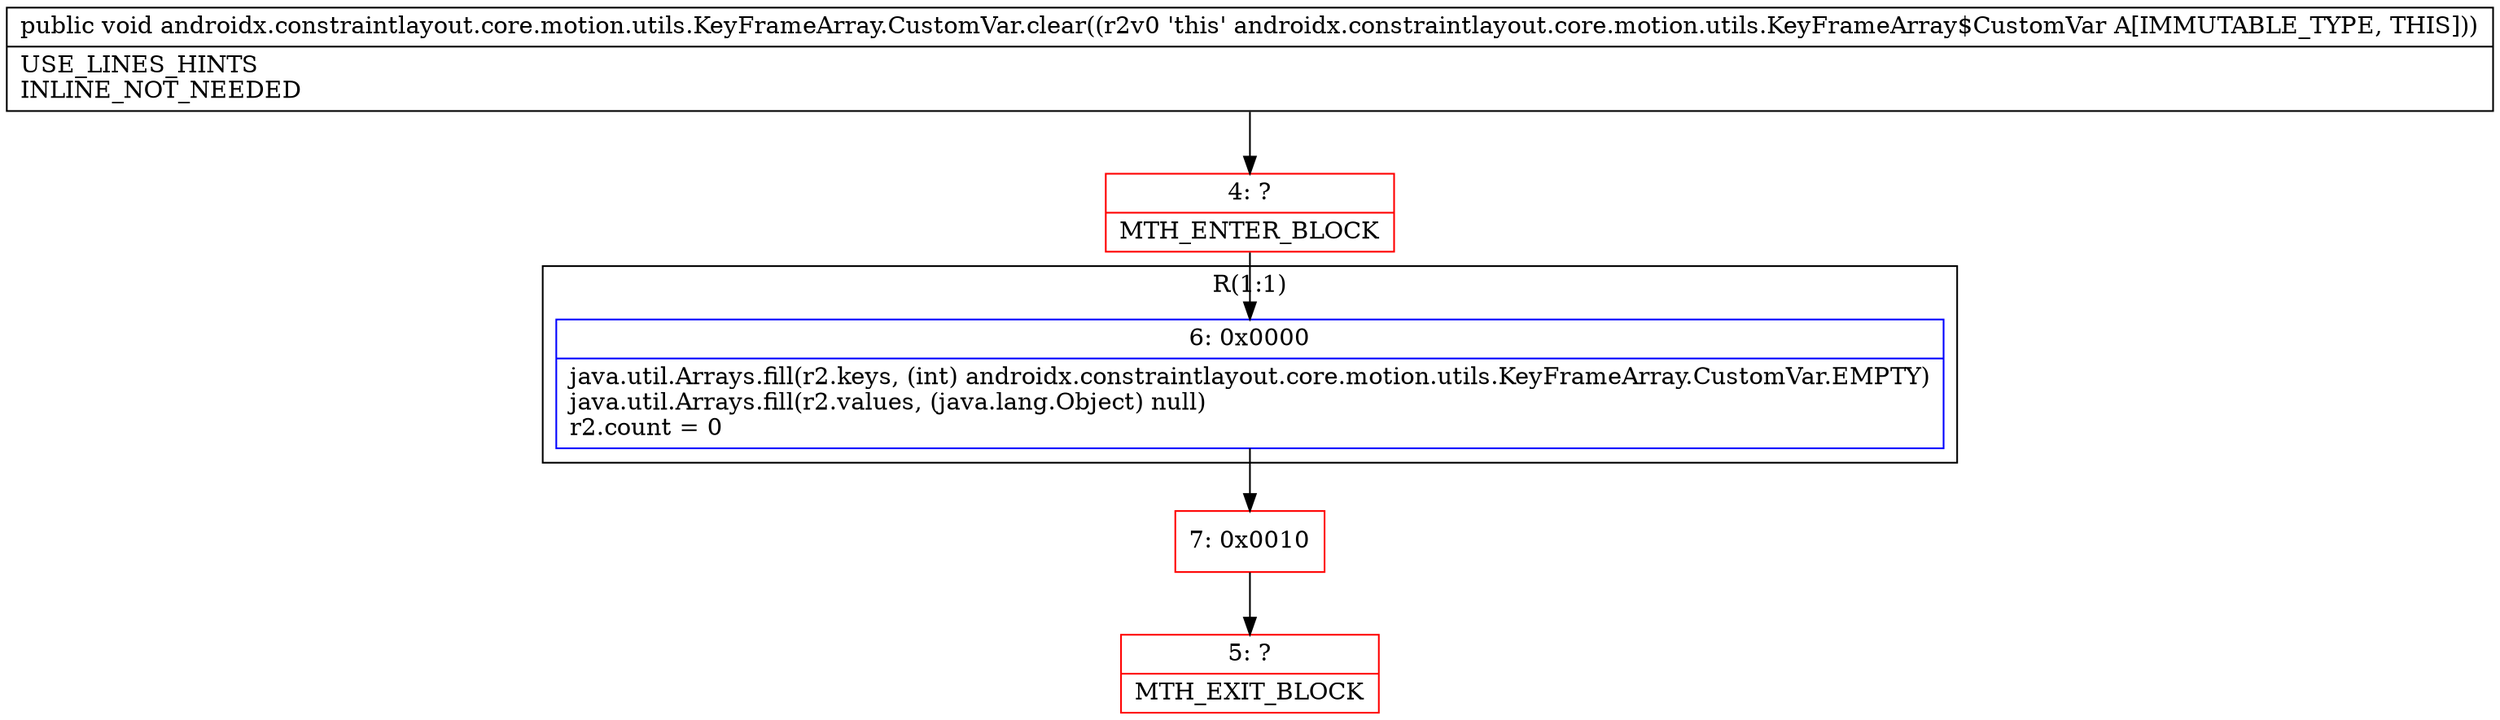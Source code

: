 digraph "CFG forandroidx.constraintlayout.core.motion.utils.KeyFrameArray.CustomVar.clear()V" {
subgraph cluster_Region_1554995696 {
label = "R(1:1)";
node [shape=record,color=blue];
Node_6 [shape=record,label="{6\:\ 0x0000|java.util.Arrays.fill(r2.keys, (int) androidx.constraintlayout.core.motion.utils.KeyFrameArray.CustomVar.EMPTY)\ljava.util.Arrays.fill(r2.values, (java.lang.Object) null)\lr2.count = 0\l}"];
}
Node_4 [shape=record,color=red,label="{4\:\ ?|MTH_ENTER_BLOCK\l}"];
Node_7 [shape=record,color=red,label="{7\:\ 0x0010}"];
Node_5 [shape=record,color=red,label="{5\:\ ?|MTH_EXIT_BLOCK\l}"];
MethodNode[shape=record,label="{public void androidx.constraintlayout.core.motion.utils.KeyFrameArray.CustomVar.clear((r2v0 'this' androidx.constraintlayout.core.motion.utils.KeyFrameArray$CustomVar A[IMMUTABLE_TYPE, THIS]))  | USE_LINES_HINTS\lINLINE_NOT_NEEDED\l}"];
MethodNode -> Node_4;Node_6 -> Node_7;
Node_4 -> Node_6;
Node_7 -> Node_5;
}

